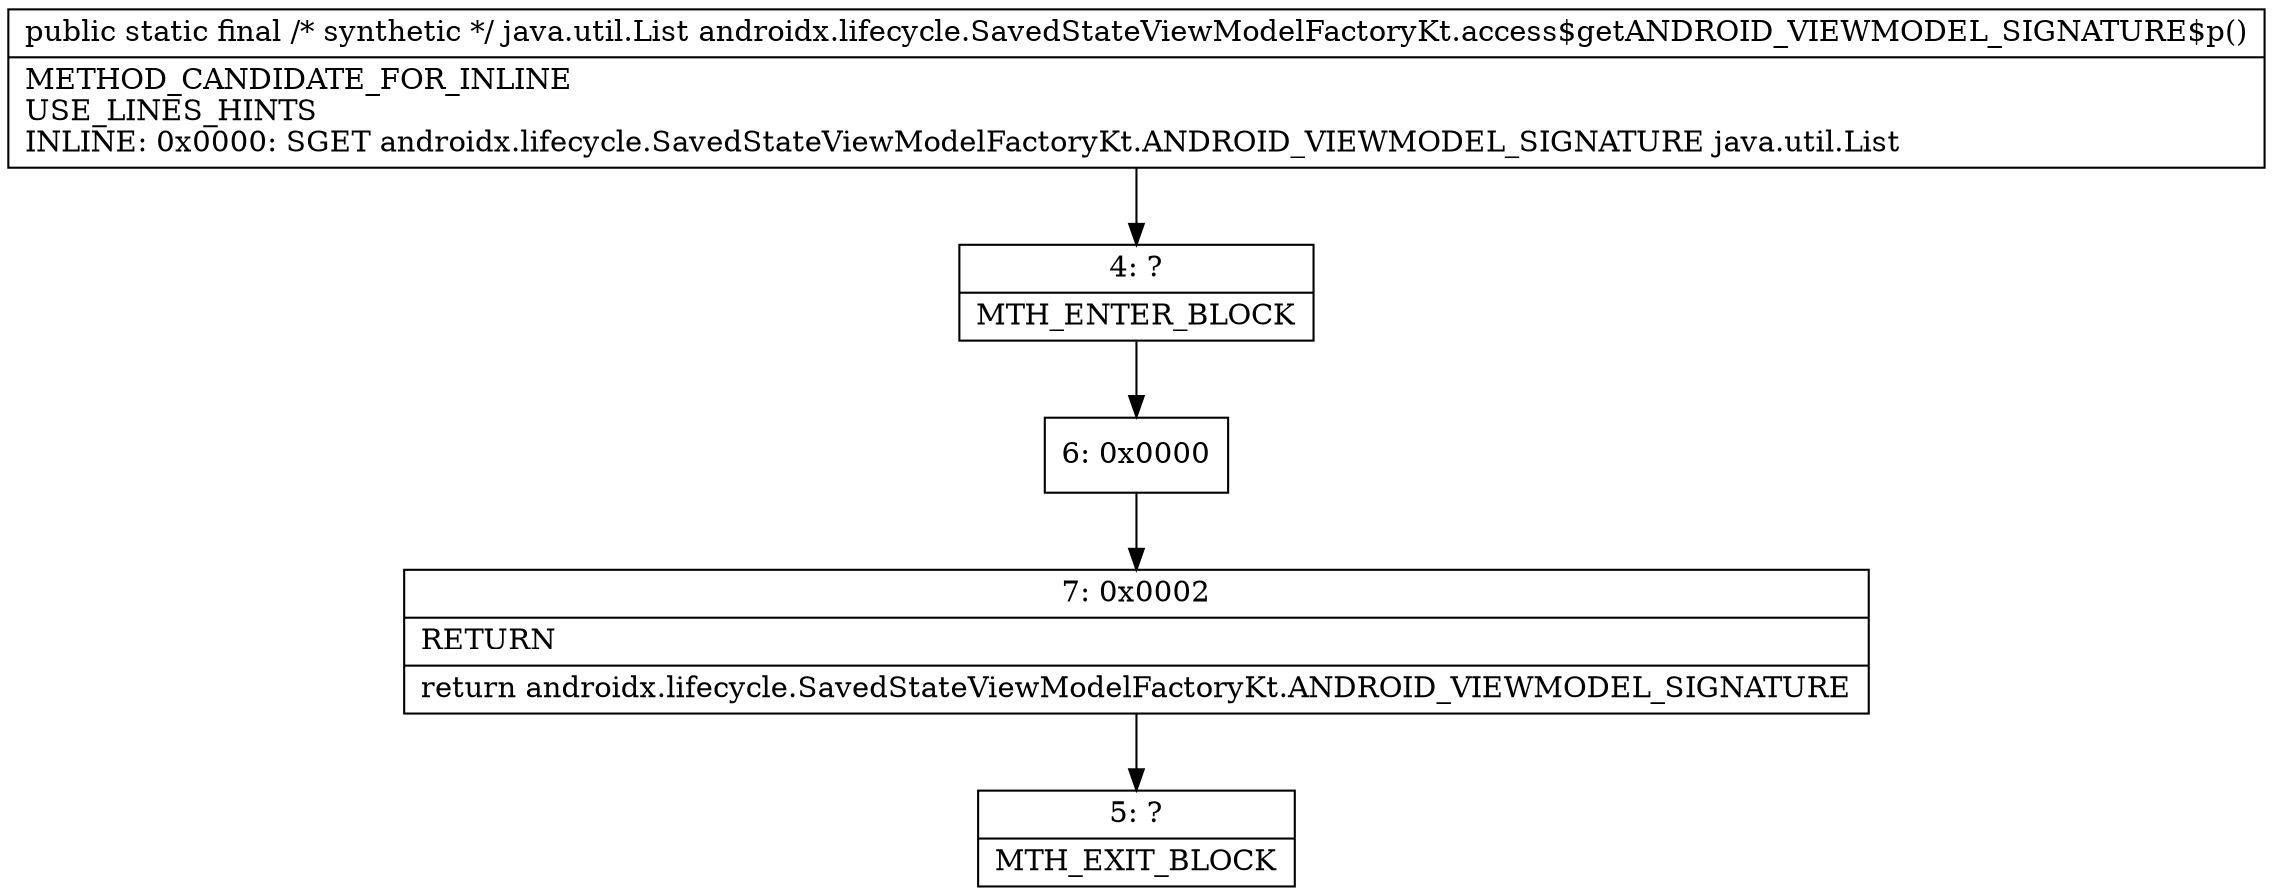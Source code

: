 digraph "CFG forandroidx.lifecycle.SavedStateViewModelFactoryKt.access$getANDROID_VIEWMODEL_SIGNATURE$p()Ljava\/util\/List;" {
Node_4 [shape=record,label="{4\:\ ?|MTH_ENTER_BLOCK\l}"];
Node_6 [shape=record,label="{6\:\ 0x0000}"];
Node_7 [shape=record,label="{7\:\ 0x0002|RETURN\l|return androidx.lifecycle.SavedStateViewModelFactoryKt.ANDROID_VIEWMODEL_SIGNATURE\l}"];
Node_5 [shape=record,label="{5\:\ ?|MTH_EXIT_BLOCK\l}"];
MethodNode[shape=record,label="{public static final \/* synthetic *\/ java.util.List androidx.lifecycle.SavedStateViewModelFactoryKt.access$getANDROID_VIEWMODEL_SIGNATURE$p()  | METHOD_CANDIDATE_FOR_INLINE\lUSE_LINES_HINTS\lINLINE: 0x0000: SGET   androidx.lifecycle.SavedStateViewModelFactoryKt.ANDROID_VIEWMODEL_SIGNATURE java.util.List\l}"];
MethodNode -> Node_4;Node_4 -> Node_6;
Node_6 -> Node_7;
Node_7 -> Node_5;
}

